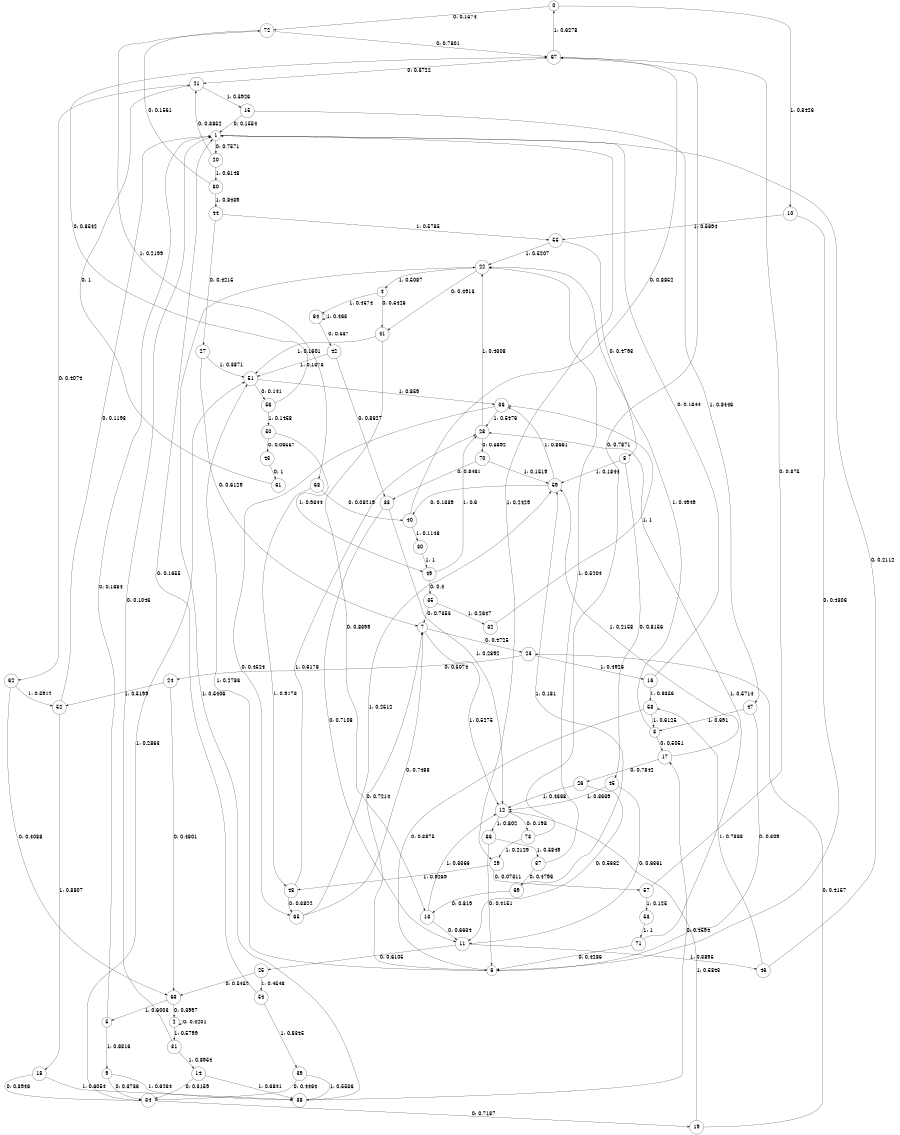 digraph "ch2concat_phase3_L9" {
size = "6,8.5";
ratio = "fill";
node [shape = circle];
node [fontsize = 24];
edge [fontsize = 24];
0 -> 72 [label = "0: 0.1574   "];
0 -> 10 [label = "1: 0.8426   "];
1 -> 20 [label = "0: 0.7571   "];
1 -> 29 [label = "1: 0.2429   "];
2 -> 2 [label = "0: 0.4201   "];
2 -> 31 [label = "1: 0.5799   "];
3 -> 17 [label = "0: 0.5051   "];
3 -> 22 [label = "1: 0.4949   "];
4 -> 41 [label = "0: 0.5426   "];
4 -> 64 [label = "1: 0.4574   "];
5 -> 1 [label = "0: 0.1684   "];
5 -> 9 [label = "1: 0.8316   "];
6 -> 7 [label = "0: 0.7214   "];
6 -> 51 [label = "1: 0.2786   "];
7 -> 23 [label = "0: 0.4725   "];
7 -> 12 [label = "1: 0.5275   "];
8 -> 45 [label = "0: 0.8156   "];
8 -> 59 [label = "1: 0.1844   "];
9 -> 34 [label = "0: 0.3736   "];
9 -> 38 [label = "1: 0.6264   "];
10 -> 6 [label = "0: 0.4306   "];
10 -> 55 [label = "1: 0.5694   "];
11 -> 25 [label = "0: 0.6105   "];
11 -> 46 [label = "1: 0.3895   "];
12 -> 73 [label = "0: 0.198    "];
12 -> 66 [label = "1: 0.802    "];
13 -> 11 [label = "0: 0.6634   "];
13 -> 12 [label = "1: 0.3366   "];
14 -> 34 [label = "0: 0.3159   "];
14 -> 38 [label = "1: 0.6841   "];
15 -> 1 [label = "0: 0.1554   "];
15 -> 47 [label = "1: 0.8446   "];
16 -> 1 [label = "0: 0.1644   "];
16 -> 58 [label = "1: 0.8356   "];
17 -> 26 [label = "0: 0.7842   "];
17 -> 59 [label = "1: 0.2158   "];
18 -> 34 [label = "0: 0.3946   "];
18 -> 38 [label = "1: 0.6054   "];
19 -> 23 [label = "0: 0.4157   "];
19 -> 12 [label = "1: 0.5843   "];
20 -> 21 [label = "0: 0.3852   "];
20 -> 60 [label = "1: 0.6148   "];
21 -> 62 [label = "0: 0.4074   "];
21 -> 15 [label = "1: 0.5926   "];
22 -> 41 [label = "0: 0.4913   "];
22 -> 4 [label = "1: 0.5087   "];
23 -> 24 [label = "0: 0.5074   "];
23 -> 16 [label = "1: 0.4926   "];
24 -> 63 [label = "0: 0.4801   "];
24 -> 52 [label = "1: 0.5199   "];
25 -> 63 [label = "0: 0.5452   "];
25 -> 54 [label = "1: 0.4548   "];
26 -> 11 [label = "0: 0.5632   "];
26 -> 12 [label = "1: 0.4368   "];
27 -> 7 [label = "0: 0.6129   "];
27 -> 51 [label = "1: 0.3871   "];
28 -> 70 [label = "0: 0.5692   "];
28 -> 22 [label = "1: 0.4308   "];
29 -> 57 [label = "0: 0.07311  "];
29 -> 48 [label = "1: 0.9269   "];
30 -> 49 [label = "1: 1        "];
31 -> 1 [label = "0: 0.1046   "];
31 -> 14 [label = "1: 0.8954   "];
32 -> 36 [label = "1: 1        "];
33 -> 11 [label = "0: 0.7108   "];
33 -> 12 [label = "1: 0.2892   "];
34 -> 19 [label = "0: 0.7137   "];
34 -> 51 [label = "1: 0.2863   "];
35 -> 7 [label = "0: 0.7353   "];
35 -> 32 [label = "1: 0.2647   "];
36 -> 65 [label = "0: 0.4524   "];
36 -> 28 [label = "1: 0.5476   "];
37 -> 69 [label = "0: 0.4796   "];
37 -> 22 [label = "1: 0.5204   "];
38 -> 17 [label = "0: 0.4594   "];
38 -> 22 [label = "1: 0.5406   "];
39 -> 34 [label = "0: 0.4464   "];
39 -> 38 [label = "1: 0.5536   "];
40 -> 67 [label = "0: 0.8852   "];
40 -> 30 [label = "1: 0.1148   "];
41 -> 13 [label = "0: 0.8399   "];
41 -> 51 [label = "1: 0.1601   "];
42 -> 33 [label = "0: 0.8627   "];
42 -> 51 [label = "1: 0.1373   "];
43 -> 61 [label = "0: 1        "];
44 -> 27 [label = "0: 0.4215   "];
44 -> 55 [label = "1: 0.5785   "];
45 -> 11 [label = "0: 0.6361   "];
45 -> 12 [label = "1: 0.3639   "];
46 -> 1 [label = "0: 0.2112   "];
46 -> 58 [label = "1: 0.7888   "];
47 -> 6 [label = "0: 0.309    "];
47 -> 3 [label = "1: 0.691    "];
48 -> 65 [label = "0: 0.3822   "];
48 -> 28 [label = "1: 0.6178   "];
49 -> 35 [label = "0: 0.4      "];
49 -> 28 [label = "1: 0.6      "];
50 -> 43 [label = "0: 0.06557  "];
50 -> 49 [label = "1: 0.9344   "];
51 -> 56 [label = "0: 0.141    "];
51 -> 36 [label = "1: 0.859    "];
52 -> 1 [label = "0: 0.1193   "];
52 -> 18 [label = "1: 0.8807   "];
53 -> 71 [label = "1: 1        "];
54 -> 1 [label = "0: 0.1655   "];
54 -> 39 [label = "1: 0.8345   "];
55 -> 8 [label = "0: 0.4793   "];
55 -> 22 [label = "1: 0.5207   "];
56 -> 67 [label = "0: 0.8542   "];
56 -> 50 [label = "1: 0.1458   "];
57 -> 67 [label = "0: 0.875    "];
57 -> 53 [label = "1: 0.125    "];
58 -> 6 [label = "0: 0.3875   "];
58 -> 3 [label = "1: 0.6125   "];
59 -> 40 [label = "0: 0.1339   "];
59 -> 36 [label = "1: 0.8661   "];
60 -> 72 [label = "0: 0.1561   "];
60 -> 44 [label = "1: 0.8439   "];
61 -> 21 [label = "0: 1        "];
62 -> 63 [label = "0: 0.4088   "];
62 -> 52 [label = "1: 0.5912   "];
63 -> 2 [label = "0: 0.3997   "];
63 -> 5 [label = "1: 0.6003   "];
64 -> 42 [label = "0: 0.537    "];
64 -> 64 [label = "1: 0.463    "];
65 -> 7 [label = "0: 0.7488   "];
65 -> 59 [label = "1: 0.2512   "];
66 -> 6 [label = "0: 0.4151   "];
66 -> 37 [label = "1: 0.5849   "];
67 -> 21 [label = "0: 0.3722   "];
67 -> 0 [label = "1: 0.6278   "];
68 -> 40 [label = "0: 0.08219  "];
68 -> 48 [label = "1: 0.9178   "];
69 -> 13 [label = "0: 0.819    "];
69 -> 59 [label = "1: 0.181    "];
70 -> 33 [label = "0: 0.8481   "];
70 -> 59 [label = "1: 0.1519   "];
71 -> 6 [label = "0: 0.4286   "];
71 -> 28 [label = "1: 0.5714   "];
72 -> 67 [label = "0: 0.7801   "];
72 -> 68 [label = "1: 0.2199   "];
73 -> 67 [label = "0: 0.7871   "];
73 -> 29 [label = "1: 0.2129   "];
}